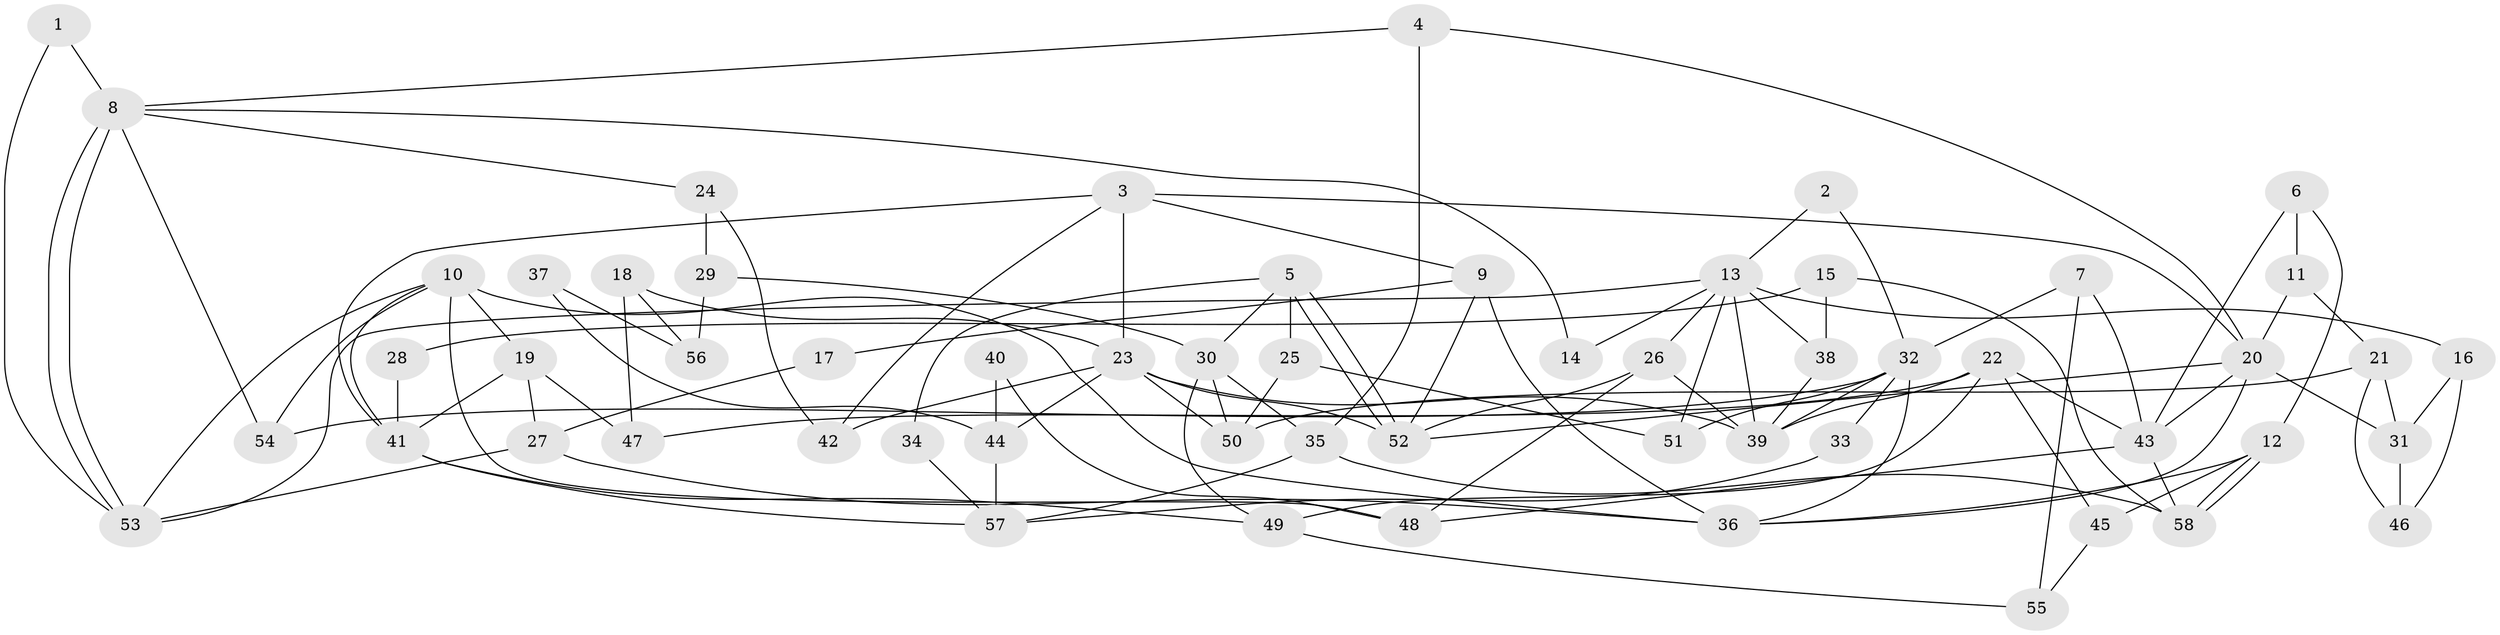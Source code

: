 // coarse degree distribution, {2: 0.11764705882352941, 7: 0.08823529411764706, 5: 0.23529411764705882, 6: 0.11764705882352941, 3: 0.11764705882352941, 4: 0.23529411764705882, 9: 0.029411764705882353, 8: 0.058823529411764705}
// Generated by graph-tools (version 1.1) at 2025/52/02/27/25 19:52:08]
// undirected, 58 vertices, 116 edges
graph export_dot {
graph [start="1"]
  node [color=gray90,style=filled];
  1;
  2;
  3;
  4;
  5;
  6;
  7;
  8;
  9;
  10;
  11;
  12;
  13;
  14;
  15;
  16;
  17;
  18;
  19;
  20;
  21;
  22;
  23;
  24;
  25;
  26;
  27;
  28;
  29;
  30;
  31;
  32;
  33;
  34;
  35;
  36;
  37;
  38;
  39;
  40;
  41;
  42;
  43;
  44;
  45;
  46;
  47;
  48;
  49;
  50;
  51;
  52;
  53;
  54;
  55;
  56;
  57;
  58;
  1 -- 53;
  1 -- 8;
  2 -- 32;
  2 -- 13;
  3 -- 23;
  3 -- 20;
  3 -- 9;
  3 -- 41;
  3 -- 42;
  4 -- 8;
  4 -- 20;
  4 -- 35;
  5 -- 30;
  5 -- 52;
  5 -- 52;
  5 -- 25;
  5 -- 34;
  6 -- 11;
  6 -- 12;
  6 -- 43;
  7 -- 55;
  7 -- 43;
  7 -- 32;
  8 -- 54;
  8 -- 53;
  8 -- 53;
  8 -- 14;
  8 -- 24;
  9 -- 36;
  9 -- 17;
  9 -- 52;
  10 -- 53;
  10 -- 41;
  10 -- 19;
  10 -- 36;
  10 -- 48;
  10 -- 54;
  11 -- 20;
  11 -- 21;
  12 -- 58;
  12 -- 58;
  12 -- 36;
  12 -- 45;
  13 -- 26;
  13 -- 53;
  13 -- 14;
  13 -- 16;
  13 -- 38;
  13 -- 39;
  13 -- 51;
  15 -- 38;
  15 -- 58;
  15 -- 28;
  16 -- 31;
  16 -- 46;
  17 -- 27;
  18 -- 47;
  18 -- 23;
  18 -- 56;
  19 -- 41;
  19 -- 27;
  19 -- 47;
  20 -- 36;
  20 -- 52;
  20 -- 31;
  20 -- 43;
  21 -- 31;
  21 -- 50;
  21 -- 46;
  22 -- 39;
  22 -- 43;
  22 -- 45;
  22 -- 47;
  22 -- 49;
  23 -- 52;
  23 -- 39;
  23 -- 42;
  23 -- 44;
  23 -- 50;
  24 -- 42;
  24 -- 29;
  25 -- 51;
  25 -- 50;
  26 -- 52;
  26 -- 48;
  26 -- 39;
  27 -- 36;
  27 -- 53;
  28 -- 41;
  29 -- 30;
  29 -- 56;
  30 -- 35;
  30 -- 50;
  30 -- 49;
  31 -- 46;
  32 -- 39;
  32 -- 33;
  32 -- 36;
  32 -- 51;
  32 -- 54;
  33 -- 57;
  34 -- 57;
  35 -- 58;
  35 -- 57;
  37 -- 56;
  37 -- 44;
  38 -- 39;
  40 -- 48;
  40 -- 44;
  41 -- 49;
  41 -- 57;
  43 -- 48;
  43 -- 58;
  44 -- 57;
  45 -- 55;
  49 -- 55;
}
